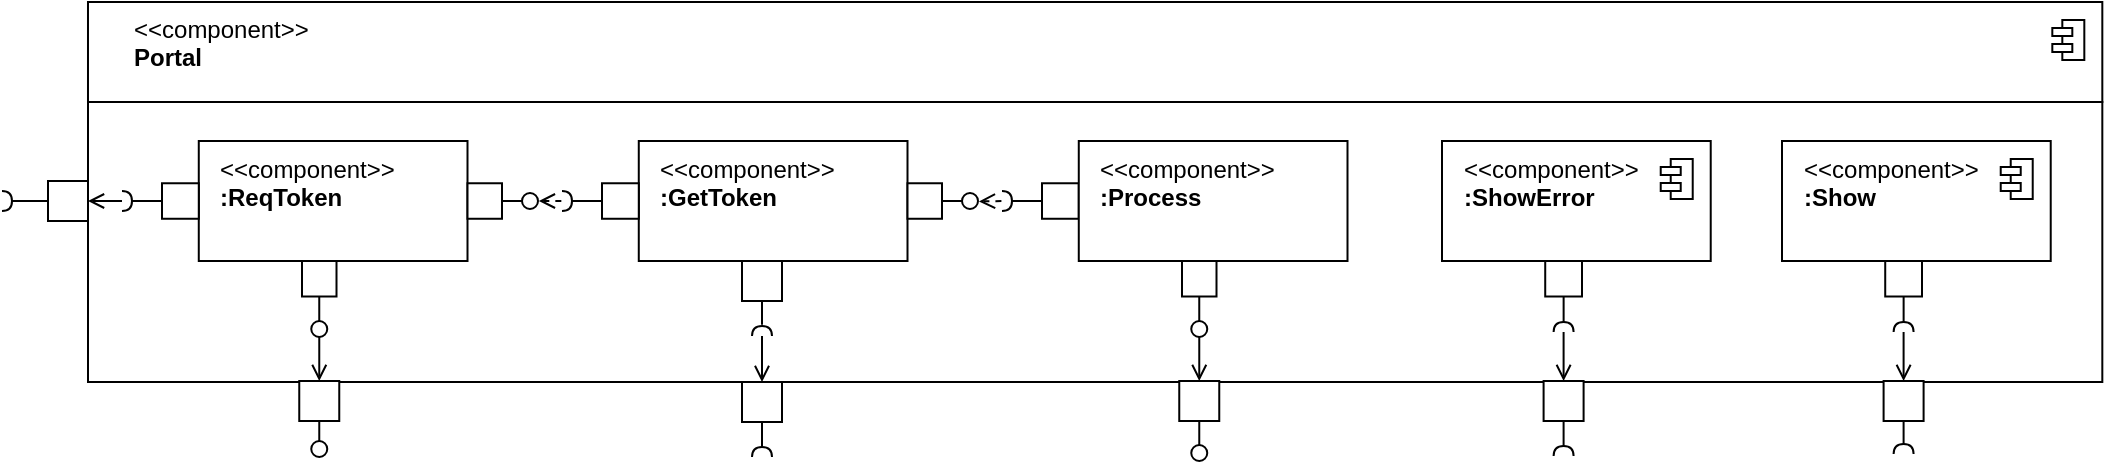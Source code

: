 <mxfile version="21.0.8" type="github">
  <diagram name="第 1 页" id="Jgc5Q6hr3YFyk42l-3hk">
    <mxGraphModel dx="2049" dy="1263" grid="1" gridSize="10" guides="1" tooltips="1" connect="1" arrows="1" fold="1" page="1" pageScale="1" pageWidth="827" pageHeight="1169" math="0" shadow="0">
      <root>
        <mxCell id="0" />
        <mxCell id="1" parent="0" />
        <mxCell id="EcO92BKpKV2LDxGAMp1K-92" value="" style="group" vertex="1" connectable="0" parent="1">
          <mxGeometry x="190" y="140" width="1050.16" height="229.5" as="geometry" />
        </mxCell>
        <mxCell id="EcO92BKpKV2LDxGAMp1K-2" value="" style="rounded=0;whiteSpace=wrap;html=1;" vertex="1" parent="EcO92BKpKV2LDxGAMp1K-92">
          <mxGeometry x="43" y="50" width="1007.16" height="140" as="geometry" />
        </mxCell>
        <mxCell id="EcO92BKpKV2LDxGAMp1K-3" value="&lt;div&gt;&amp;lt;&amp;lt;component&amp;gt;&amp;gt;&lt;/div&gt;&lt;div&gt;&lt;b&gt;Portal&lt;/b&gt;&lt;/div&gt;" style="html=1;align=left;spacingLeft=21;verticalAlign=top;" vertex="1" parent="EcO92BKpKV2LDxGAMp1K-92">
          <mxGeometry x="42.997" width="1007.163" height="50" as="geometry" />
        </mxCell>
        <mxCell id="EcO92BKpKV2LDxGAMp1K-4" value="" style="shape=module;jettyWidth=10;jettyHeight=4;" vertex="1" parent="EcO92BKpKV2LDxGAMp1K-3">
          <mxGeometry x="1" width="16" height="20" relative="1" as="geometry">
            <mxPoint x="-25" y="9" as="offset" />
          </mxGeometry>
        </mxCell>
        <mxCell id="EcO92BKpKV2LDxGAMp1K-5" value="" style="group" vertex="1" connectable="0" parent="EcO92BKpKV2LDxGAMp1K-92">
          <mxGeometry x="940.8" y="189.5" width="20" height="36.5" as="geometry" />
        </mxCell>
        <mxCell id="EcO92BKpKV2LDxGAMp1K-6" value="" style="html=1;rounded=0;" vertex="1" parent="EcO92BKpKV2LDxGAMp1K-5">
          <mxGeometry width="20" height="20" as="geometry" />
        </mxCell>
        <mxCell id="EcO92BKpKV2LDxGAMp1K-7" value="" style="endArrow=none;html=1;rounded=0;align=center;verticalAlign=top;endFill=0;labelBackgroundColor=none;endSize=2;" edge="1" parent="EcO92BKpKV2LDxGAMp1K-5" source="EcO92BKpKV2LDxGAMp1K-6" target="EcO92BKpKV2LDxGAMp1K-8">
          <mxGeometry relative="1" as="geometry" />
        </mxCell>
        <mxCell id="EcO92BKpKV2LDxGAMp1K-8" value="" style="shape=requiredInterface;html=1;fontSize=11;align=center;fillColor=none;points=[];aspect=fixed;resizable=0;verticalAlign=bottom;labelPosition=center;verticalLabelPosition=top;flipH=1;rotation=90;" vertex="1" parent="EcO92BKpKV2LDxGAMp1K-5">
          <mxGeometry x="7.5" y="29" width="5" height="10" as="geometry" />
        </mxCell>
        <mxCell id="EcO92BKpKV2LDxGAMp1K-9" value="" style="group" vertex="1" connectable="0" parent="EcO92BKpKV2LDxGAMp1K-92">
          <mxGeometry x="889.999" y="69.5" width="134.361" height="95.5" as="geometry" />
        </mxCell>
        <mxCell id="EcO92BKpKV2LDxGAMp1K-10" value="&lt;div&gt;&amp;lt;&amp;lt;component&amp;gt;&amp;gt;&lt;/div&gt;&lt;div&gt;&lt;b&gt;:Show&lt;/b&gt;&lt;/div&gt;" style="html=1;align=left;spacingLeft=9;verticalAlign=top;container=0;" vertex="1" parent="EcO92BKpKV2LDxGAMp1K-9">
          <mxGeometry width="134.361" height="60" as="geometry" />
        </mxCell>
        <mxCell id="EcO92BKpKV2LDxGAMp1K-11" value="" style="shape=module;jettyWidth=10;jettyHeight=4;container=0;" vertex="1" parent="EcO92BKpKV2LDxGAMp1K-9">
          <mxGeometry x="109.361" y="9" width="16" height="20" as="geometry">
            <mxPoint x="-25" y="9" as="offset" />
          </mxGeometry>
        </mxCell>
        <mxCell id="EcO92BKpKV2LDxGAMp1K-12" value="" style="group" vertex="1" connectable="0" parent="EcO92BKpKV2LDxGAMp1K-9">
          <mxGeometry x="51.611" y="60" width="18.39" height="35.5" as="geometry" />
        </mxCell>
        <mxCell id="EcO92BKpKV2LDxGAMp1K-13" value="" style="html=1;rounded=0;container=0;" vertex="1" parent="EcO92BKpKV2LDxGAMp1K-12">
          <mxGeometry width="18.39" height="17.75" as="geometry" />
        </mxCell>
        <mxCell id="EcO92BKpKV2LDxGAMp1K-14" value="" style="endArrow=none;html=1;rounded=0;align=center;verticalAlign=top;endFill=0;labelBackgroundColor=none;endSize=2;" edge="1" parent="EcO92BKpKV2LDxGAMp1K-12" source="EcO92BKpKV2LDxGAMp1K-13" target="EcO92BKpKV2LDxGAMp1K-15">
          <mxGeometry relative="1" as="geometry" />
        </mxCell>
        <mxCell id="EcO92BKpKV2LDxGAMp1K-15" value="" style="shape=requiredInterface;html=1;fontSize=11;align=center;fillColor=none;points=[];aspect=fixed;resizable=0;verticalAlign=bottom;labelPosition=center;verticalLabelPosition=top;flipH=1;rotation=90;container=0;" vertex="1" parent="EcO92BKpKV2LDxGAMp1K-12">
          <mxGeometry x="6.69" y="28" width="5" height="10" as="geometry" />
        </mxCell>
        <mxCell id="EcO92BKpKV2LDxGAMp1K-16" value="" style="endArrow=none;html=1;rounded=0;align=center;verticalAlign=top;endFill=0;labelBackgroundColor=none;endSize=2;startArrow=open;startFill=0;" edge="1" parent="EcO92BKpKV2LDxGAMp1K-92" source="EcO92BKpKV2LDxGAMp1K-6" target="EcO92BKpKV2LDxGAMp1K-15">
          <mxGeometry relative="1" as="geometry">
            <mxPoint x="1010" y="200" as="sourcePoint" />
            <mxPoint x="791" y="199.5" as="targetPoint" />
          </mxGeometry>
        </mxCell>
        <mxCell id="EcO92BKpKV2LDxGAMp1K-17" value="" style="group" vertex="1" connectable="0" parent="EcO92BKpKV2LDxGAMp1K-92">
          <mxGeometry x="719.999" y="69.5" width="134.361" height="95.5" as="geometry" />
        </mxCell>
        <mxCell id="EcO92BKpKV2LDxGAMp1K-18" value="&lt;div&gt;&amp;lt;&amp;lt;component&amp;gt;&amp;gt;&lt;/div&gt;&lt;div&gt;&lt;b&gt;:ShowError&lt;/b&gt;&lt;/div&gt;" style="html=1;align=left;spacingLeft=9;verticalAlign=top;container=0;" vertex="1" parent="EcO92BKpKV2LDxGAMp1K-17">
          <mxGeometry width="134.361" height="60" as="geometry" />
        </mxCell>
        <mxCell id="EcO92BKpKV2LDxGAMp1K-19" value="" style="shape=module;jettyWidth=10;jettyHeight=4;container=0;" vertex="1" parent="EcO92BKpKV2LDxGAMp1K-17">
          <mxGeometry x="109.361" y="9" width="16" height="20" as="geometry">
            <mxPoint x="-25" y="9" as="offset" />
          </mxGeometry>
        </mxCell>
        <mxCell id="EcO92BKpKV2LDxGAMp1K-20" value="" style="group" vertex="1" connectable="0" parent="EcO92BKpKV2LDxGAMp1K-17">
          <mxGeometry x="51.611" y="60" width="18.39" height="35.5" as="geometry" />
        </mxCell>
        <mxCell id="EcO92BKpKV2LDxGAMp1K-21" value="" style="html=1;rounded=0;container=0;" vertex="1" parent="EcO92BKpKV2LDxGAMp1K-20">
          <mxGeometry width="18.39" height="17.75" as="geometry" />
        </mxCell>
        <mxCell id="EcO92BKpKV2LDxGAMp1K-22" value="" style="endArrow=none;html=1;rounded=0;align=center;verticalAlign=top;endFill=0;labelBackgroundColor=none;endSize=2;" edge="1" parent="EcO92BKpKV2LDxGAMp1K-20" source="EcO92BKpKV2LDxGAMp1K-21" target="EcO92BKpKV2LDxGAMp1K-23">
          <mxGeometry relative="1" as="geometry" />
        </mxCell>
        <mxCell id="EcO92BKpKV2LDxGAMp1K-23" value="" style="shape=requiredInterface;html=1;fontSize=11;align=center;fillColor=none;points=[];aspect=fixed;resizable=0;verticalAlign=bottom;labelPosition=center;verticalLabelPosition=top;flipH=1;rotation=90;container=0;" vertex="1" parent="EcO92BKpKV2LDxGAMp1K-20">
          <mxGeometry x="6.69" y="28" width="5" height="10" as="geometry" />
        </mxCell>
        <mxCell id="EcO92BKpKV2LDxGAMp1K-24" value="" style="group" vertex="1" connectable="0" parent="EcO92BKpKV2LDxGAMp1K-92">
          <mxGeometry x="770.8" y="189.5" width="20" height="37.5" as="geometry" />
        </mxCell>
        <mxCell id="EcO92BKpKV2LDxGAMp1K-25" value="" style="html=1;rounded=0;" vertex="1" parent="EcO92BKpKV2LDxGAMp1K-24">
          <mxGeometry width="20" height="20" as="geometry" />
        </mxCell>
        <mxCell id="EcO92BKpKV2LDxGAMp1K-26" value="" style="endArrow=none;html=1;rounded=0;align=center;verticalAlign=top;endFill=0;labelBackgroundColor=none;endSize=2;" edge="1" parent="EcO92BKpKV2LDxGAMp1K-24" source="EcO92BKpKV2LDxGAMp1K-25" target="EcO92BKpKV2LDxGAMp1K-27">
          <mxGeometry relative="1" as="geometry" />
        </mxCell>
        <mxCell id="EcO92BKpKV2LDxGAMp1K-27" value="" style="shape=requiredInterface;html=1;fontSize=11;align=center;fillColor=none;points=[];aspect=fixed;resizable=0;verticalAlign=bottom;labelPosition=center;verticalLabelPosition=top;flipH=1;rotation=90;" vertex="1" parent="EcO92BKpKV2LDxGAMp1K-24">
          <mxGeometry x="7.5" y="30" width="5" height="10" as="geometry" />
        </mxCell>
        <mxCell id="EcO92BKpKV2LDxGAMp1K-28" value="" style="endArrow=none;html=1;rounded=0;align=center;verticalAlign=top;endFill=0;labelBackgroundColor=none;endSize=2;startArrow=open;startFill=0;" edge="1" parent="EcO92BKpKV2LDxGAMp1K-92" source="EcO92BKpKV2LDxGAMp1K-25" target="EcO92BKpKV2LDxGAMp1K-23">
          <mxGeometry relative="1" as="geometry">
            <mxPoint x="820" y="210" as="sourcePoint" />
            <mxPoint x="790" y="232.5" as="targetPoint" />
          </mxGeometry>
        </mxCell>
        <mxCell id="EcO92BKpKV2LDxGAMp1K-29" value="" style="group" vertex="1" connectable="0" parent="EcO92BKpKV2LDxGAMp1K-92">
          <mxGeometry x="588.63" y="189.5" width="20" height="40" as="geometry" />
        </mxCell>
        <mxCell id="EcO92BKpKV2LDxGAMp1K-30" value="" style="html=1;rounded=0;" vertex="1" parent="EcO92BKpKV2LDxGAMp1K-29">
          <mxGeometry width="20" height="20" as="geometry" />
        </mxCell>
        <mxCell id="EcO92BKpKV2LDxGAMp1K-31" value="" style="endArrow=none;html=1;rounded=0;align=center;verticalAlign=top;endFill=0;labelBackgroundColor=none;endSize=2;" edge="1" parent="EcO92BKpKV2LDxGAMp1K-29" source="EcO92BKpKV2LDxGAMp1K-30" target="EcO92BKpKV2LDxGAMp1K-32">
          <mxGeometry relative="1" as="geometry" />
        </mxCell>
        <mxCell id="EcO92BKpKV2LDxGAMp1K-32" value="" style="ellipse;html=1;fontSize=11;align=center;fillColor=none;points=[];aspect=fixed;resizable=0;verticalAlign=bottom;labelPosition=center;verticalLabelPosition=top;flipH=1;" vertex="1" parent="EcO92BKpKV2LDxGAMp1K-29">
          <mxGeometry x="6" y="32" width="8" height="8" as="geometry" />
        </mxCell>
        <mxCell id="EcO92BKpKV2LDxGAMp1K-33" value="" style="shape=module;jettyWidth=10;jettyHeight=4;container=0;" vertex="1" parent="EcO92BKpKV2LDxGAMp1K-92">
          <mxGeometry x="647.75" y="78.5" width="16" height="20" as="geometry">
            <mxPoint x="-25" y="9" as="offset" />
          </mxGeometry>
        </mxCell>
        <mxCell id="EcO92BKpKV2LDxGAMp1K-34" value="" style="group" vertex="1" connectable="0" parent="EcO92BKpKV2LDxGAMp1K-92">
          <mxGeometry x="500" y="69.5" width="172.75" height="98" as="geometry" />
        </mxCell>
        <mxCell id="EcO92BKpKV2LDxGAMp1K-35" value="" style="group" vertex="1" connectable="0" parent="EcO92BKpKV2LDxGAMp1K-34">
          <mxGeometry y="21.13" width="38.39" height="17.75" as="geometry" />
        </mxCell>
        <mxCell id="EcO92BKpKV2LDxGAMp1K-36" value="" style="html=1;rounded=0;container=0;" vertex="1" parent="EcO92BKpKV2LDxGAMp1K-35">
          <mxGeometry x="20" width="18.39" height="17.75" as="geometry" />
        </mxCell>
        <mxCell id="EcO92BKpKV2LDxGAMp1K-37" value="" style="endArrow=none;html=1;rounded=0;align=center;verticalAlign=top;endFill=0;labelBackgroundColor=none;endSize=2;exitX=0;exitY=0.5;exitDx=0;exitDy=0;" edge="1" parent="EcO92BKpKV2LDxGAMp1K-35" source="EcO92BKpKV2LDxGAMp1K-36" target="EcO92BKpKV2LDxGAMp1K-38">
          <mxGeometry relative="1" as="geometry" />
        </mxCell>
        <mxCell id="EcO92BKpKV2LDxGAMp1K-38" value="" style="shape=requiredInterface;html=1;fontSize=11;align=center;fillColor=none;points=[];aspect=fixed;resizable=0;verticalAlign=bottom;labelPosition=center;verticalLabelPosition=top;flipH=1;rotation=-180;container=0;" vertex="1" parent="EcO92BKpKV2LDxGAMp1K-35">
          <mxGeometry y="3.87" width="5" height="10" as="geometry" />
        </mxCell>
        <mxCell id="EcO92BKpKV2LDxGAMp1K-39" value="&lt;div&gt;&amp;lt;&amp;lt;component&amp;gt;&amp;gt;&lt;/div&gt;&lt;div&gt;&lt;b&gt;:Process&lt;/b&gt;&lt;/div&gt;" style="html=1;align=left;spacingLeft=9;verticalAlign=top;container=0;" vertex="1" parent="EcO92BKpKV2LDxGAMp1K-34">
          <mxGeometry x="38.389" width="134.361" height="60" as="geometry" />
        </mxCell>
        <mxCell id="EcO92BKpKV2LDxGAMp1K-40" value="" style="group" vertex="1" connectable="0" parent="EcO92BKpKV2LDxGAMp1K-34">
          <mxGeometry x="90" y="60" width="17.25" height="38" as="geometry" />
        </mxCell>
        <mxCell id="EcO92BKpKV2LDxGAMp1K-41" value="" style="html=1;rounded=0;container=0;" vertex="1" parent="EcO92BKpKV2LDxGAMp1K-40">
          <mxGeometry width="17.25" height="17.75" as="geometry" />
        </mxCell>
        <mxCell id="EcO92BKpKV2LDxGAMp1K-42" value="" style="endArrow=none;html=1;rounded=0;align=center;verticalAlign=top;endFill=0;labelBackgroundColor=none;endSize=2;" edge="1" parent="EcO92BKpKV2LDxGAMp1K-40" source="EcO92BKpKV2LDxGAMp1K-41" target="EcO92BKpKV2LDxGAMp1K-43">
          <mxGeometry relative="1" as="geometry" />
        </mxCell>
        <mxCell id="EcO92BKpKV2LDxGAMp1K-43" value="" style="ellipse;html=1;fontSize=11;align=center;fillColor=none;points=[];aspect=fixed;resizable=0;verticalAlign=bottom;labelPosition=center;verticalLabelPosition=top;flipH=1;container=0;" vertex="1" parent="EcO92BKpKV2LDxGAMp1K-40">
          <mxGeometry x="4.63" y="30" width="8" height="8" as="geometry" />
        </mxCell>
        <mxCell id="EcO92BKpKV2LDxGAMp1K-44" value="" style="endArrow=none;html=1;rounded=0;align=center;verticalAlign=top;endFill=0;labelBackgroundColor=none;endSize=2;startArrow=open;startFill=0;" edge="1" parent="EcO92BKpKV2LDxGAMp1K-92" source="EcO92BKpKV2LDxGAMp1K-30" target="EcO92BKpKV2LDxGAMp1K-43">
          <mxGeometry relative="1" as="geometry">
            <mxPoint x="560" y="205.5" as="sourcePoint" />
            <mxPoint x="630" y="210" as="targetPoint" />
          </mxGeometry>
        </mxCell>
        <mxCell id="EcO92BKpKV2LDxGAMp1K-45" value="" style="shape=module;jettyWidth=10;jettyHeight=4;container=0;" vertex="1" parent="EcO92BKpKV2LDxGAMp1K-92">
          <mxGeometry x="427.75" y="78.5" width="16" height="20" as="geometry">
            <mxPoint x="-25" y="9" as="offset" />
          </mxGeometry>
        </mxCell>
        <mxCell id="EcO92BKpKV2LDxGAMp1K-46" value="" style="group" vertex="1" connectable="0" parent="EcO92BKpKV2LDxGAMp1K-92">
          <mxGeometry x="280" y="69.5" width="208" height="97.5" as="geometry" />
        </mxCell>
        <mxCell id="EcO92BKpKV2LDxGAMp1K-47" value="&lt;div&gt;&amp;lt;&amp;lt;component&amp;gt;&amp;gt;&lt;/div&gt;&lt;div&gt;&lt;b&gt;:GetToken&lt;/b&gt;&lt;/div&gt;" style="html=1;align=left;spacingLeft=9;verticalAlign=top;container=0;" vertex="1" parent="EcO92BKpKV2LDxGAMp1K-46">
          <mxGeometry x="38.389" width="134.361" height="60" as="geometry" />
        </mxCell>
        <mxCell id="EcO92BKpKV2LDxGAMp1K-48" value="" style="group" vertex="1" connectable="0" parent="EcO92BKpKV2LDxGAMp1K-46">
          <mxGeometry x="172.75" y="21.13" width="35.25" height="17.75" as="geometry" />
        </mxCell>
        <mxCell id="EcO92BKpKV2LDxGAMp1K-49" value="" style="html=1;rounded=0;container=0;" vertex="1" parent="EcO92BKpKV2LDxGAMp1K-48">
          <mxGeometry width="17.25" height="17.75" as="geometry" />
        </mxCell>
        <mxCell id="EcO92BKpKV2LDxGAMp1K-50" value="" style="endArrow=none;html=1;rounded=0;align=center;verticalAlign=top;endFill=0;labelBackgroundColor=none;endSize=2;" edge="1" parent="EcO92BKpKV2LDxGAMp1K-48" source="EcO92BKpKV2LDxGAMp1K-49" target="EcO92BKpKV2LDxGAMp1K-51">
          <mxGeometry relative="1" as="geometry" />
        </mxCell>
        <mxCell id="EcO92BKpKV2LDxGAMp1K-51" value="" style="ellipse;html=1;fontSize=11;align=center;fillColor=none;points=[];aspect=fixed;resizable=0;verticalAlign=bottom;labelPosition=center;verticalLabelPosition=top;flipH=1;container=0;" vertex="1" parent="EcO92BKpKV2LDxGAMp1K-48">
          <mxGeometry x="27.25" y="4.87" width="8" height="8" as="geometry" />
        </mxCell>
        <mxCell id="EcO92BKpKV2LDxGAMp1K-52" value="" style="group" vertex="1" connectable="0" parent="EcO92BKpKV2LDxGAMp1K-46">
          <mxGeometry x="90" y="60" width="20" height="37.5" as="geometry" />
        </mxCell>
        <mxCell id="EcO92BKpKV2LDxGAMp1K-53" value="" style="html=1;rounded=0;" vertex="1" parent="EcO92BKpKV2LDxGAMp1K-52">
          <mxGeometry width="20" height="20" as="geometry" />
        </mxCell>
        <mxCell id="EcO92BKpKV2LDxGAMp1K-54" value="" style="endArrow=none;html=1;rounded=0;align=center;verticalAlign=top;endFill=0;labelBackgroundColor=none;endSize=2;entryX=1.134;entryY=0.5;entryDx=0;entryDy=0;entryPerimeter=0;" edge="1" parent="EcO92BKpKV2LDxGAMp1K-52" source="EcO92BKpKV2LDxGAMp1K-53" target="EcO92BKpKV2LDxGAMp1K-55">
          <mxGeometry relative="1" as="geometry">
            <mxPoint x="13" y="50" as="targetPoint" />
          </mxGeometry>
        </mxCell>
        <mxCell id="EcO92BKpKV2LDxGAMp1K-55" value="" style="shape=requiredInterface;html=1;fontSize=11;align=center;fillColor=none;points=[];aspect=fixed;resizable=0;verticalAlign=bottom;labelPosition=center;verticalLabelPosition=top;flipH=1;rotation=90;" vertex="1" parent="EcO92BKpKV2LDxGAMp1K-52">
          <mxGeometry x="7.5" y="30" width="5" height="10" as="geometry" />
        </mxCell>
        <mxCell id="EcO92BKpKV2LDxGAMp1K-56" value="" style="group" vertex="1" connectable="0" parent="EcO92BKpKV2LDxGAMp1K-46">
          <mxGeometry y="21.13" width="38.39" height="17.75" as="geometry" />
        </mxCell>
        <mxCell id="EcO92BKpKV2LDxGAMp1K-57" value="" style="html=1;rounded=0;container=0;" vertex="1" parent="EcO92BKpKV2LDxGAMp1K-56">
          <mxGeometry x="20" width="18.39" height="17.75" as="geometry" />
        </mxCell>
        <mxCell id="EcO92BKpKV2LDxGAMp1K-58" value="" style="endArrow=none;html=1;rounded=0;align=center;verticalAlign=top;endFill=0;labelBackgroundColor=none;endSize=2;" edge="1" parent="EcO92BKpKV2LDxGAMp1K-56" source="EcO92BKpKV2LDxGAMp1K-57" target="EcO92BKpKV2LDxGAMp1K-59">
          <mxGeometry relative="1" as="geometry" />
        </mxCell>
        <mxCell id="EcO92BKpKV2LDxGAMp1K-59" value="" style="shape=requiredInterface;html=1;fontSize=11;align=center;fillColor=none;points=[];aspect=fixed;resizable=0;verticalAlign=bottom;labelPosition=center;verticalLabelPosition=top;flipH=1;rotation=-180;container=0;" vertex="1" parent="EcO92BKpKV2LDxGAMp1K-56">
          <mxGeometry y="3.87" width="5" height="10" as="geometry" />
        </mxCell>
        <mxCell id="EcO92BKpKV2LDxGAMp1K-60" style="rounded=0;orthogonalLoop=1;jettySize=auto;html=1;labelBackgroundColor=none;endArrow=none;endFill=0;fontSize=9;dashed=1;exitX=-0.059;exitY=0.524;exitDx=0;exitDy=0;exitPerimeter=0;startArrow=open;startFill=0;" edge="1" parent="EcO92BKpKV2LDxGAMp1K-92" source="EcO92BKpKV2LDxGAMp1K-51" target="EcO92BKpKV2LDxGAMp1K-38">
          <mxGeometry relative="1" as="geometry">
            <mxPoint x="278" y="109.5" as="sourcePoint" />
            <mxPoint x="290" y="109.5" as="targetPoint" />
          </mxGeometry>
        </mxCell>
        <mxCell id="EcO92BKpKV2LDxGAMp1K-61" value="" style="group" vertex="1" connectable="0" parent="EcO92BKpKV2LDxGAMp1K-92">
          <mxGeometry x="370" y="190" width="20" height="37.5" as="geometry" />
        </mxCell>
        <mxCell id="EcO92BKpKV2LDxGAMp1K-62" value="" style="html=1;rounded=0;" vertex="1" parent="EcO92BKpKV2LDxGAMp1K-61">
          <mxGeometry width="20" height="20" as="geometry" />
        </mxCell>
        <mxCell id="EcO92BKpKV2LDxGAMp1K-63" value="" style="endArrow=none;html=1;rounded=0;align=center;verticalAlign=top;endFill=0;labelBackgroundColor=none;endSize=2;" edge="1" parent="EcO92BKpKV2LDxGAMp1K-61" source="EcO92BKpKV2LDxGAMp1K-62" target="EcO92BKpKV2LDxGAMp1K-64">
          <mxGeometry relative="1" as="geometry" />
        </mxCell>
        <mxCell id="EcO92BKpKV2LDxGAMp1K-64" value="" style="shape=requiredInterface;html=1;fontSize=11;align=center;fillColor=none;points=[];aspect=fixed;resizable=0;verticalAlign=bottom;labelPosition=center;verticalLabelPosition=top;flipH=1;rotation=90;" vertex="1" parent="EcO92BKpKV2LDxGAMp1K-61">
          <mxGeometry x="7.5" y="30" width="5" height="10" as="geometry" />
        </mxCell>
        <mxCell id="EcO92BKpKV2LDxGAMp1K-65" value="" style="endArrow=none;html=1;rounded=0;align=center;verticalAlign=top;endFill=0;labelBackgroundColor=none;endSize=2;startArrow=open;startFill=0;" edge="1" parent="EcO92BKpKV2LDxGAMp1K-92" source="EcO92BKpKV2LDxGAMp1K-62" target="EcO92BKpKV2LDxGAMp1K-55">
          <mxGeometry relative="1" as="geometry">
            <mxPoint x="440" y="210" as="sourcePoint" />
            <mxPoint x="169" y="199.5" as="targetPoint" />
          </mxGeometry>
        </mxCell>
        <mxCell id="EcO92BKpKV2LDxGAMp1K-66" value="" style="shape=module;jettyWidth=10;jettyHeight=4;container=0;" vertex="1" parent="EcO92BKpKV2LDxGAMp1K-92">
          <mxGeometry x="207.75" y="78.5" width="16" height="20" as="geometry">
            <mxPoint x="-25" y="9" as="offset" />
          </mxGeometry>
        </mxCell>
        <mxCell id="EcO92BKpKV2LDxGAMp1K-67" value="" style="group" vertex="1" connectable="0" parent="EcO92BKpKV2LDxGAMp1K-92">
          <mxGeometry x="60" y="69.5" width="208" height="98" as="geometry" />
        </mxCell>
        <mxCell id="EcO92BKpKV2LDxGAMp1K-68" value="&lt;div&gt;&amp;lt;&amp;lt;component&amp;gt;&amp;gt;&lt;/div&gt;&lt;div&gt;&lt;b&gt;:ReqToken&lt;/b&gt;&lt;/div&gt;" style="html=1;align=left;spacingLeft=9;verticalAlign=top;container=0;" vertex="1" parent="EcO92BKpKV2LDxGAMp1K-67">
          <mxGeometry x="38.389" width="134.361" height="60" as="geometry" />
        </mxCell>
        <mxCell id="EcO92BKpKV2LDxGAMp1K-69" value="" style="group" vertex="1" connectable="0" parent="EcO92BKpKV2LDxGAMp1K-67">
          <mxGeometry y="21.13" width="38.39" height="17.75" as="geometry" />
        </mxCell>
        <mxCell id="EcO92BKpKV2LDxGAMp1K-70" value="" style="html=1;rounded=0;container=0;" vertex="1" parent="EcO92BKpKV2LDxGAMp1K-69">
          <mxGeometry x="20" width="18.39" height="17.75" as="geometry" />
        </mxCell>
        <mxCell id="EcO92BKpKV2LDxGAMp1K-71" value="" style="endArrow=none;html=1;rounded=0;align=center;verticalAlign=top;endFill=0;labelBackgroundColor=none;endSize=2;" edge="1" parent="EcO92BKpKV2LDxGAMp1K-69" source="EcO92BKpKV2LDxGAMp1K-70" target="EcO92BKpKV2LDxGAMp1K-72">
          <mxGeometry relative="1" as="geometry" />
        </mxCell>
        <mxCell id="EcO92BKpKV2LDxGAMp1K-72" value="" style="shape=requiredInterface;html=1;fontSize=11;align=center;fillColor=none;points=[];aspect=fixed;resizable=0;verticalAlign=bottom;labelPosition=center;verticalLabelPosition=top;flipH=1;rotation=-180;container=0;" vertex="1" parent="EcO92BKpKV2LDxGAMp1K-69">
          <mxGeometry y="3.87" width="5" height="10" as="geometry" />
        </mxCell>
        <mxCell id="EcO92BKpKV2LDxGAMp1K-73" value="" style="group" vertex="1" connectable="0" parent="EcO92BKpKV2LDxGAMp1K-67">
          <mxGeometry x="90" y="60" width="17.25" height="38" as="geometry" />
        </mxCell>
        <mxCell id="EcO92BKpKV2LDxGAMp1K-74" value="" style="html=1;rounded=0;container=0;" vertex="1" parent="EcO92BKpKV2LDxGAMp1K-73">
          <mxGeometry width="17.25" height="17.75" as="geometry" />
        </mxCell>
        <mxCell id="EcO92BKpKV2LDxGAMp1K-75" value="" style="endArrow=none;html=1;rounded=0;align=center;verticalAlign=top;endFill=0;labelBackgroundColor=none;endSize=2;" edge="1" parent="EcO92BKpKV2LDxGAMp1K-73" source="EcO92BKpKV2LDxGAMp1K-74" target="EcO92BKpKV2LDxGAMp1K-76">
          <mxGeometry relative="1" as="geometry" />
        </mxCell>
        <mxCell id="EcO92BKpKV2LDxGAMp1K-76" value="" style="ellipse;html=1;fontSize=11;align=center;fillColor=none;points=[];aspect=fixed;resizable=0;verticalAlign=bottom;labelPosition=center;verticalLabelPosition=top;flipH=1;container=0;" vertex="1" parent="EcO92BKpKV2LDxGAMp1K-73">
          <mxGeometry x="4.63" y="30" width="8" height="8" as="geometry" />
        </mxCell>
        <mxCell id="EcO92BKpKV2LDxGAMp1K-77" value="" style="group" vertex="1" connectable="0" parent="EcO92BKpKV2LDxGAMp1K-67">
          <mxGeometry x="172.75" y="21.13" width="35.25" height="17.75" as="geometry" />
        </mxCell>
        <mxCell id="EcO92BKpKV2LDxGAMp1K-78" value="" style="html=1;rounded=0;container=0;" vertex="1" parent="EcO92BKpKV2LDxGAMp1K-77">
          <mxGeometry width="17.25" height="17.75" as="geometry" />
        </mxCell>
        <mxCell id="EcO92BKpKV2LDxGAMp1K-79" value="" style="endArrow=none;html=1;rounded=0;align=center;verticalAlign=top;endFill=0;labelBackgroundColor=none;endSize=2;" edge="1" parent="EcO92BKpKV2LDxGAMp1K-77" source="EcO92BKpKV2LDxGAMp1K-78" target="EcO92BKpKV2LDxGAMp1K-80">
          <mxGeometry relative="1" as="geometry" />
        </mxCell>
        <mxCell id="EcO92BKpKV2LDxGAMp1K-80" value="" style="ellipse;html=1;fontSize=11;align=center;fillColor=none;points=[];aspect=fixed;resizable=0;verticalAlign=bottom;labelPosition=center;verticalLabelPosition=top;flipH=1;container=0;" vertex="1" parent="EcO92BKpKV2LDxGAMp1K-77">
          <mxGeometry x="27.25" y="4.87" width="8" height="8" as="geometry" />
        </mxCell>
        <mxCell id="EcO92BKpKV2LDxGAMp1K-81" style="rounded=0;orthogonalLoop=1;jettySize=auto;html=1;labelBackgroundColor=none;endArrow=none;endFill=0;fontSize=9;dashed=1;exitX=-0.054;exitY=0.499;exitDx=0;exitDy=0;exitPerimeter=0;startArrow=open;startFill=0;" edge="1" parent="EcO92BKpKV2LDxGAMp1K-92" source="EcO92BKpKV2LDxGAMp1K-80" target="EcO92BKpKV2LDxGAMp1K-59">
          <mxGeometry relative="1" as="geometry">
            <mxPoint x="268" y="100.5" as="sourcePoint" />
            <mxPoint x="400" y="224.5" as="targetPoint" />
          </mxGeometry>
        </mxCell>
        <mxCell id="EcO92BKpKV2LDxGAMp1K-82" value="" style="group" vertex="1" connectable="0" parent="EcO92BKpKV2LDxGAMp1K-92">
          <mxGeometry x="148.63" y="189.5" width="20" height="38" as="geometry" />
        </mxCell>
        <mxCell id="EcO92BKpKV2LDxGAMp1K-83" value="" style="html=1;rounded=0;" vertex="1" parent="EcO92BKpKV2LDxGAMp1K-82">
          <mxGeometry width="20" height="20" as="geometry" />
        </mxCell>
        <mxCell id="EcO92BKpKV2LDxGAMp1K-84" value="" style="endArrow=none;html=1;rounded=0;align=center;verticalAlign=top;endFill=0;labelBackgroundColor=none;endSize=2;" edge="1" parent="EcO92BKpKV2LDxGAMp1K-82" source="EcO92BKpKV2LDxGAMp1K-83" target="EcO92BKpKV2LDxGAMp1K-85">
          <mxGeometry relative="1" as="geometry" />
        </mxCell>
        <mxCell id="EcO92BKpKV2LDxGAMp1K-85" value="" style="ellipse;html=1;fontSize=11;align=center;fillColor=none;points=[];aspect=fixed;resizable=0;verticalAlign=bottom;labelPosition=center;verticalLabelPosition=top;flipH=1;" vertex="1" parent="EcO92BKpKV2LDxGAMp1K-82">
          <mxGeometry x="6" y="30" width="8" height="8" as="geometry" />
        </mxCell>
        <mxCell id="EcO92BKpKV2LDxGAMp1K-86" value="" style="endArrow=none;html=1;rounded=0;align=center;verticalAlign=top;endFill=0;labelBackgroundColor=none;endSize=2;startArrow=open;startFill=0;" edge="1" parent="EcO92BKpKV2LDxGAMp1K-92" source="EcO92BKpKV2LDxGAMp1K-83" target="EcO92BKpKV2LDxGAMp1K-76">
          <mxGeometry relative="1" as="geometry">
            <mxPoint x="140" y="220" as="sourcePoint" />
            <mxPoint x="130" y="210" as="targetPoint" />
          </mxGeometry>
        </mxCell>
        <mxCell id="EcO92BKpKV2LDxGAMp1K-87" value="" style="group" vertex="1" connectable="0" parent="EcO92BKpKV2LDxGAMp1K-92">
          <mxGeometry y="89.5" width="43" height="20" as="geometry" />
        </mxCell>
        <mxCell id="EcO92BKpKV2LDxGAMp1K-88" value="" style="html=1;rounded=0;" vertex="1" parent="EcO92BKpKV2LDxGAMp1K-87">
          <mxGeometry x="23" width="20" height="20" as="geometry" />
        </mxCell>
        <mxCell id="EcO92BKpKV2LDxGAMp1K-89" value="" style="endArrow=none;html=1;rounded=0;align=center;verticalAlign=top;endFill=0;labelBackgroundColor=none;endSize=2;" edge="1" parent="EcO92BKpKV2LDxGAMp1K-87" source="EcO92BKpKV2LDxGAMp1K-88" target="EcO92BKpKV2LDxGAMp1K-90">
          <mxGeometry relative="1" as="geometry" />
        </mxCell>
        <mxCell id="EcO92BKpKV2LDxGAMp1K-90" value="" style="shape=requiredInterface;html=1;fontSize=11;align=center;fillColor=none;points=[];aspect=fixed;resizable=0;verticalAlign=bottom;labelPosition=center;verticalLabelPosition=top;flipH=1;rotation=-180;" vertex="1" parent="EcO92BKpKV2LDxGAMp1K-87">
          <mxGeometry y="5" width="5" height="10" as="geometry" />
        </mxCell>
        <mxCell id="EcO92BKpKV2LDxGAMp1K-91" value="" style="endArrow=none;html=1;rounded=0;align=center;verticalAlign=top;endFill=0;labelBackgroundColor=none;startArrow=open;startFill=0;" edge="1" parent="EcO92BKpKV2LDxGAMp1K-92" source="EcO92BKpKV2LDxGAMp1K-88" target="EcO92BKpKV2LDxGAMp1K-72">
          <mxGeometry relative="1" as="geometry">
            <mxPoint x="169" y="177.5" as="sourcePoint" />
            <mxPoint x="169" y="199.5" as="targetPoint" />
          </mxGeometry>
        </mxCell>
      </root>
    </mxGraphModel>
  </diagram>
</mxfile>

